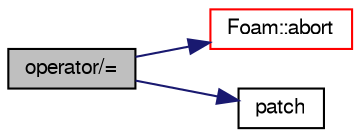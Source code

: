 digraph "operator/="
{
  bgcolor="transparent";
  edge [fontname="FreeSans",fontsize="10",labelfontname="FreeSans",labelfontsize="10"];
  node [fontname="FreeSans",fontsize="10",shape=record];
  rankdir="LR";
  Node2602 [label="operator/=",height=0.2,width=0.4,color="black", fillcolor="grey75", style="filled", fontcolor="black"];
  Node2602 -> Node2603 [color="midnightblue",fontsize="10",style="solid",fontname="FreeSans"];
  Node2603 [label="Foam::abort",height=0.2,width=0.4,color="red",URL="$a21124.html#a447107a607d03e417307c203fa5fb44b"];
  Node2602 -> Node2646 [color="midnightblue",fontsize="10",style="solid",fontname="FreeSans"];
  Node2646 [label="patch",height=0.2,width=0.4,color="black",URL="$a22354.html#aca0923a4611f6166ffd8fa14d81864a4",tooltip="Return patch. "];
}
